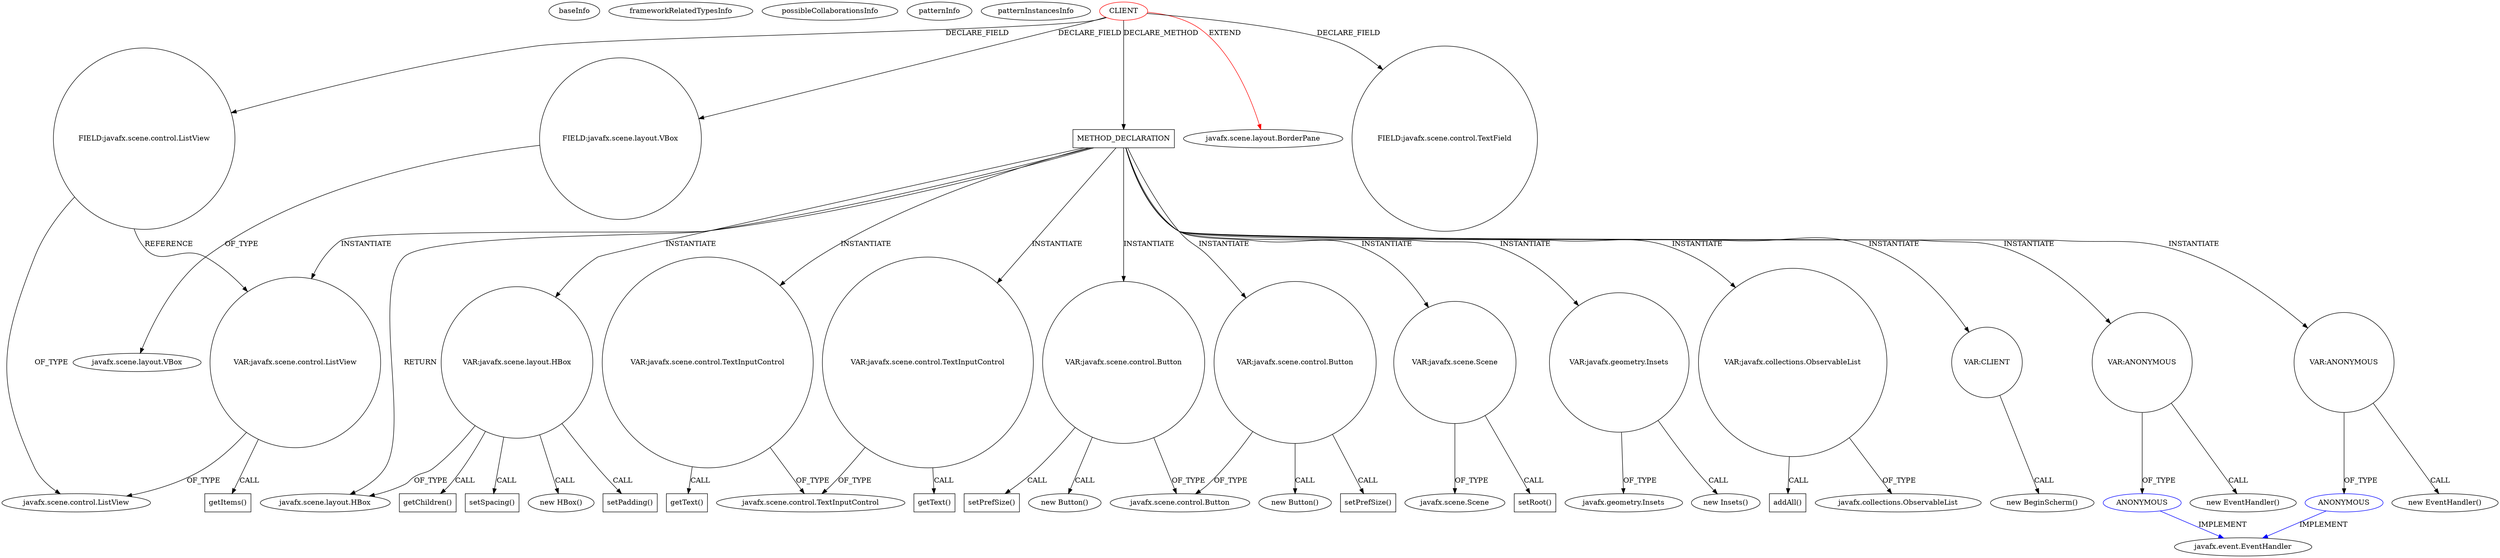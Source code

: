 digraph {
baseInfo[graphId=3536,category="pattern",isAnonymous=false,possibleRelation=true]
frameworkRelatedTypesInfo[0="javafx.scene.layout.BorderPane"]
possibleCollaborationsInfo[0="3536~INSTANTIATION-CLIENT_METHOD_DECLARATION-~javafx.scene.layout.BorderPane ~javafx.event.EventHandler ~false~true",1="3536~INSTANTIATION-CLIENT_METHOD_DECLARATION-~javafx.scene.layout.BorderPane ~javafx.event.EventHandler ~false~true"]
patternInfo[frequency=2.0,patternRootClient=0]
patternInstancesInfo[0="Dieuken-rpg~/Dieuken-rpg/rpg-master/src/gui/SchatToevoegen.java~SchatToevoegen~375",1="Dieuken-rpg~/Dieuken-rpg/rpg-master/src/gui/MonsterToevoegen.java~MonsterToevoegen~353"]
43[label="new BeginScherm()",vertexType="CONSTRUCTOR_CALL",isFrameworkType=false]
44[label="VAR:CLIENT",vertexType="VARIABLE_EXPRESION",isFrameworkType=false,shape=circle]
20[label="METHOD_DECLARATION",vertexType="CLIENT_METHOD_DECLARATION",isFrameworkType=false,shape=box]
0[label="CLIENT",vertexType="ROOT_CLIENT_CLASS_DECLARATION",isFrameworkType=false,color=red]
40[label="VAR:ANONYMOUS",vertexType="VARIABLE_EXPRESION",isFrameworkType=false,shape=circle]
41[label="ANONYMOUS",vertexType="REFERENCE_ANONYMOUS_DECLARATION",isFrameworkType=false,color=blue]
39[label="new EventHandler()",vertexType="CONSTRUCTOR_CALL",isFrameworkType=false]
61[label="VAR:ANONYMOUS",vertexType="VARIABLE_EXPRESION",isFrameworkType=false,shape=circle]
62[label="ANONYMOUS",vertexType="REFERENCE_ANONYMOUS_DECLARATION",isFrameworkType=false,color=blue]
60[label="new EventHandler()",vertexType="CONSTRUCTOR_CALL",isFrameworkType=false]
79[label="VAR:javafx.scene.control.ListView",vertexType="VARIABLE_EXPRESION",isFrameworkType=false,shape=circle]
80[label="getItems()",vertexType="INSIDE_CALL",isFrameworkType=false,shape=box]
16[label="FIELD:javafx.scene.layout.VBox",vertexType="FIELD_DECLARATION",isFrameworkType=false,shape=circle]
21[label="javafx.scene.layout.HBox",vertexType="FRAMEWORK_CLASS_TYPE",isFrameworkType=false]
11[label="javafx.scene.control.ListView",vertexType="FRAMEWORK_CLASS_TYPE",isFrameworkType=false]
42[label="javafx.event.EventHandler",vertexType="FRAMEWORK_INTERFACE_TYPE",isFrameworkType=false]
1[label="javafx.scene.layout.BorderPane",vertexType="FRAMEWORK_CLASS_TYPE",isFrameworkType=false]
10[label="FIELD:javafx.scene.control.ListView",vertexType="FIELD_DECLARATION",isFrameworkType=false,shape=circle]
70[label="VAR:javafx.scene.control.TextInputControl",vertexType="VARIABLE_EXPRESION",isFrameworkType=false,shape=circle]
71[label="getText()",vertexType="INSIDE_CALL",isFrameworkType=false,shape=box]
73[label="VAR:javafx.scene.control.TextInputControl",vertexType="VARIABLE_EXPRESION",isFrameworkType=false,shape=circle]
74[label="getText()",vertexType="INSIDE_CALL",isFrameworkType=false,shape=box]
54[label="VAR:javafx.scene.control.Button",vertexType="VARIABLE_EXPRESION",isFrameworkType=false,shape=circle]
47[label="VAR:javafx.scene.Scene",vertexType="VARIABLE_EXPRESION",isFrameworkType=false,shape=circle]
48[label="setRoot()",vertexType="INSIDE_CALL",isFrameworkType=false,shape=box]
53[label="new Button()",vertexType="CONSTRUCTOR_CALL",isFrameworkType=false]
57[label="setPrefSize()",vertexType="INSIDE_CALL",isFrameworkType=false,shape=box]
33[label="VAR:javafx.scene.control.Button",vertexType="VARIABLE_EXPRESION",isFrameworkType=false,shape=circle]
32[label="new Button()",vertexType="CONSTRUCTOR_CALL",isFrameworkType=false]
36[label="setPrefSize()",vertexType="INSIDE_CALL",isFrameworkType=false,shape=box]
23[label="VAR:javafx.scene.layout.HBox",vertexType="VARIABLE_EXPRESION",isFrameworkType=false,shape=circle]
86[label="getChildren()",vertexType="INSIDE_CALL",isFrameworkType=false,shape=box]
31[label="setSpacing()",vertexType="INSIDE_CALL",isFrameworkType=false,shape=box]
22[label="new HBox()",vertexType="CONSTRUCTOR_CALL",isFrameworkType=false]
28[label="VAR:javafx.geometry.Insets",vertexType="VARIABLE_EXPRESION",isFrameworkType=false,shape=circle]
27[label="new Insets()",vertexType="CONSTRUCTOR_CALL",isFrameworkType=false]
29[label="javafx.geometry.Insets",vertexType="FRAMEWORK_CLASS_TYPE",isFrameworkType=false]
49[label="javafx.scene.Scene",vertexType="FRAMEWORK_CLASS_TYPE",isFrameworkType=false]
17[label="javafx.scene.layout.VBox",vertexType="FRAMEWORK_CLASS_TYPE",isFrameworkType=false]
34[label="javafx.scene.control.Button",vertexType="FRAMEWORK_CLASS_TYPE",isFrameworkType=false]
82[label="VAR:javafx.collections.ObservableList",vertexType="VARIABLE_EXPRESION",isFrameworkType=false,shape=circle]
84[label="javafx.collections.ObservableList",vertexType="FRAMEWORK_INTERFACE_TYPE",isFrameworkType=false]
66[label="javafx.scene.control.TextInputControl",vertexType="FRAMEWORK_CLASS_TYPE",isFrameworkType=false]
83[label="addAll()",vertexType="INSIDE_CALL",isFrameworkType=false,shape=box]
26[label="setPadding()",vertexType="INSIDE_CALL",isFrameworkType=false,shape=box]
14[label="FIELD:javafx.scene.control.TextField",vertexType="FIELD_DECLARATION",isFrameworkType=false,shape=circle]
20->73[label="INSTANTIATE"]
41->42[label="IMPLEMENT",color=blue]
54->53[label="CALL"]
47->49[label="OF_TYPE"]
20->47[label="INSTANTIATE"]
20->79[label="INSTANTIATE"]
20->23[label="INSTANTIATE"]
10->11[label="OF_TYPE"]
0->20[label="DECLARE_METHOD"]
20->40[label="INSTANTIATE"]
23->22[label="CALL"]
40->41[label="OF_TYPE"]
61->62[label="OF_TYPE"]
40->39[label="CALL"]
73->66[label="OF_TYPE"]
20->28[label="INSTANTIATE"]
73->74[label="CALL"]
0->10[label="DECLARE_FIELD"]
44->43[label="CALL"]
20->70[label="INSTANTIATE"]
0->14[label="DECLARE_FIELD"]
23->31[label="CALL"]
20->82[label="INSTANTIATE"]
70->66[label="OF_TYPE"]
20->33[label="INSTANTIATE"]
20->54[label="INSTANTIATE"]
23->21[label="OF_TYPE"]
28->29[label="OF_TYPE"]
23->26[label="CALL"]
20->44[label="INSTANTIATE"]
61->60[label="CALL"]
20->21[label="RETURN"]
28->27[label="CALL"]
54->34[label="OF_TYPE"]
20->61[label="INSTANTIATE"]
33->32[label="CALL"]
23->86[label="CALL"]
70->71[label="CALL"]
82->84[label="OF_TYPE"]
33->34[label="OF_TYPE"]
0->16[label="DECLARE_FIELD"]
47->48[label="CALL"]
10->79[label="REFERENCE"]
62->42[label="IMPLEMENT",color=blue]
79->80[label="CALL"]
33->36[label="CALL"]
79->11[label="OF_TYPE"]
54->57[label="CALL"]
0->1[label="EXTEND",color=red]
16->17[label="OF_TYPE"]
82->83[label="CALL"]
}
